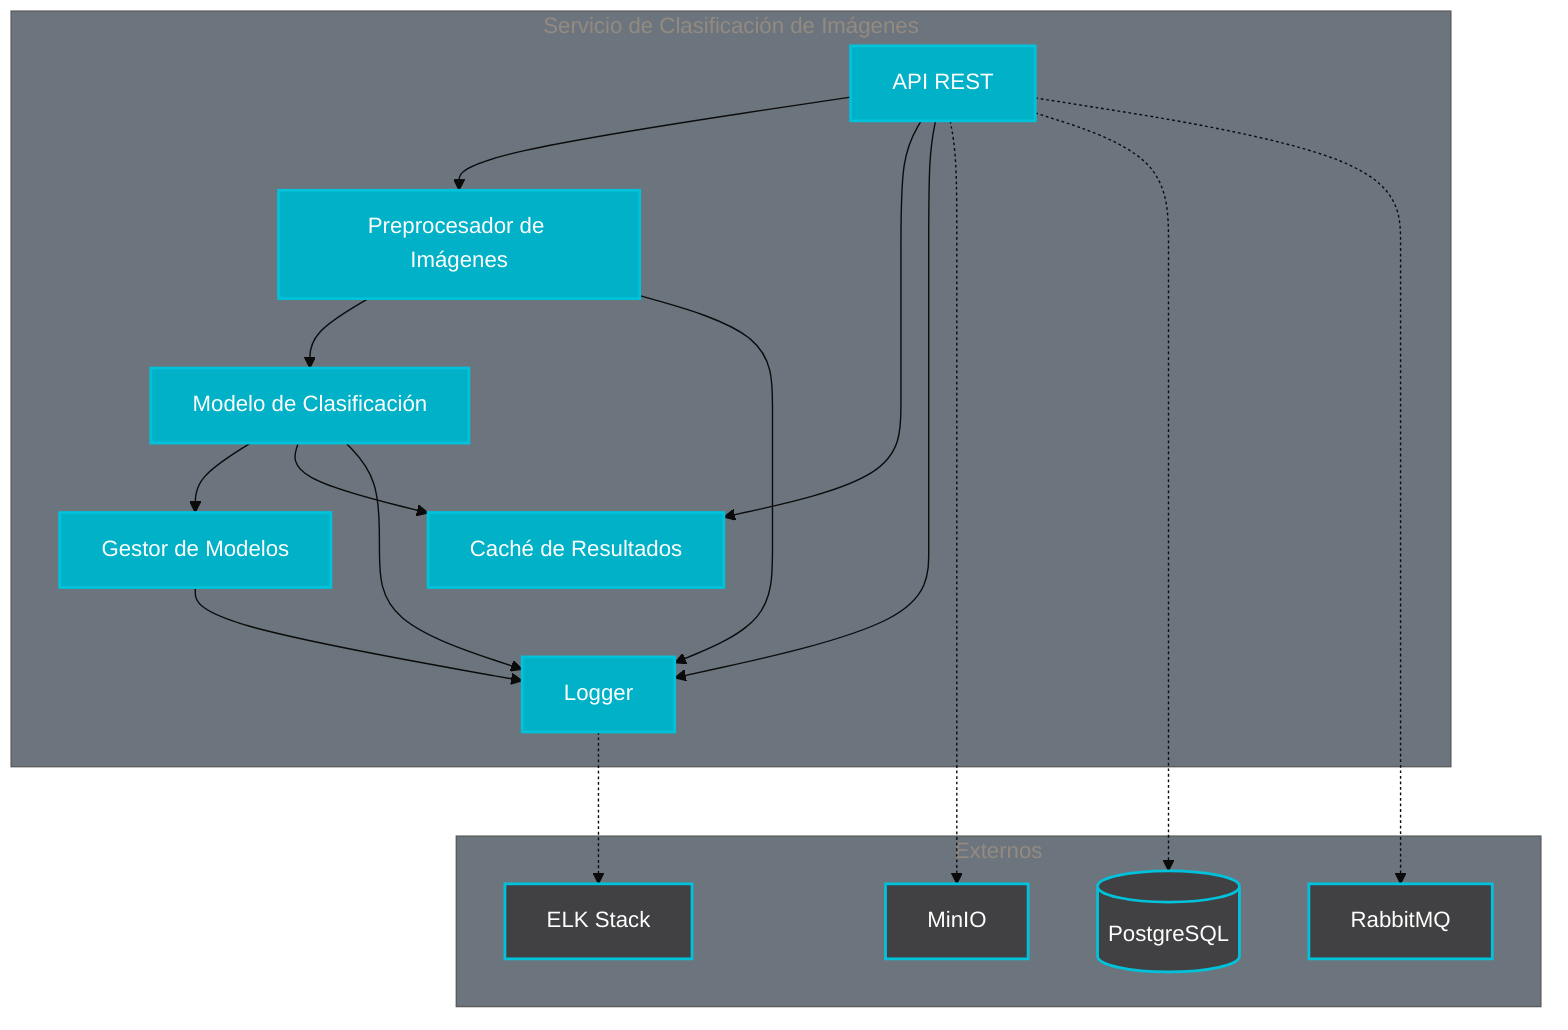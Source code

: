 %%{init: {'theme': 'base', 'themeVariables': { 'primaryColor': '#00b1c7', 'secondaryColor': '#414042', 'tertiaryColor': '#6c757d', 'primaryBorderColor': '#00c2db'}}}%%
graph TB
    subgraph "Servicio de Clasificación de Imágenes"
        API[API REST]
        PP[Preprocesador de Imágenes]
        MC[Modelo de Clasificación]
        GM[Gestor de Modelos]
        CR[Caché de Resultados]
        LOG[Logger]
    end

    subgraph "Externos"
        MINIO[MinIO]
        DB[(PostgreSQL)]
        RMQ[RabbitMQ]
        ELK[ELK Stack]
    end

    API --> PP
    PP --> MC
    MC --> GM
    MC --> CR
    API --> CR
    API --> LOG
    PP --> LOG
    MC --> LOG
    GM --> LOG

    API -.-> MINIO
    API -.-> DB
    API -.-> RMQ
    LOG -.-> ELK

    classDef primary fill:#00b1c7,stroke:#00c2db,stroke-width:2px,color:#fff;
    classDef secondary fill:#414042,stroke:#00c2db,stroke-width:2px,color:#fff;
    
    class API,PP,MC,GM,CR,LOG primary;
    class MINIO,DB,RMQ,ELK secondary;